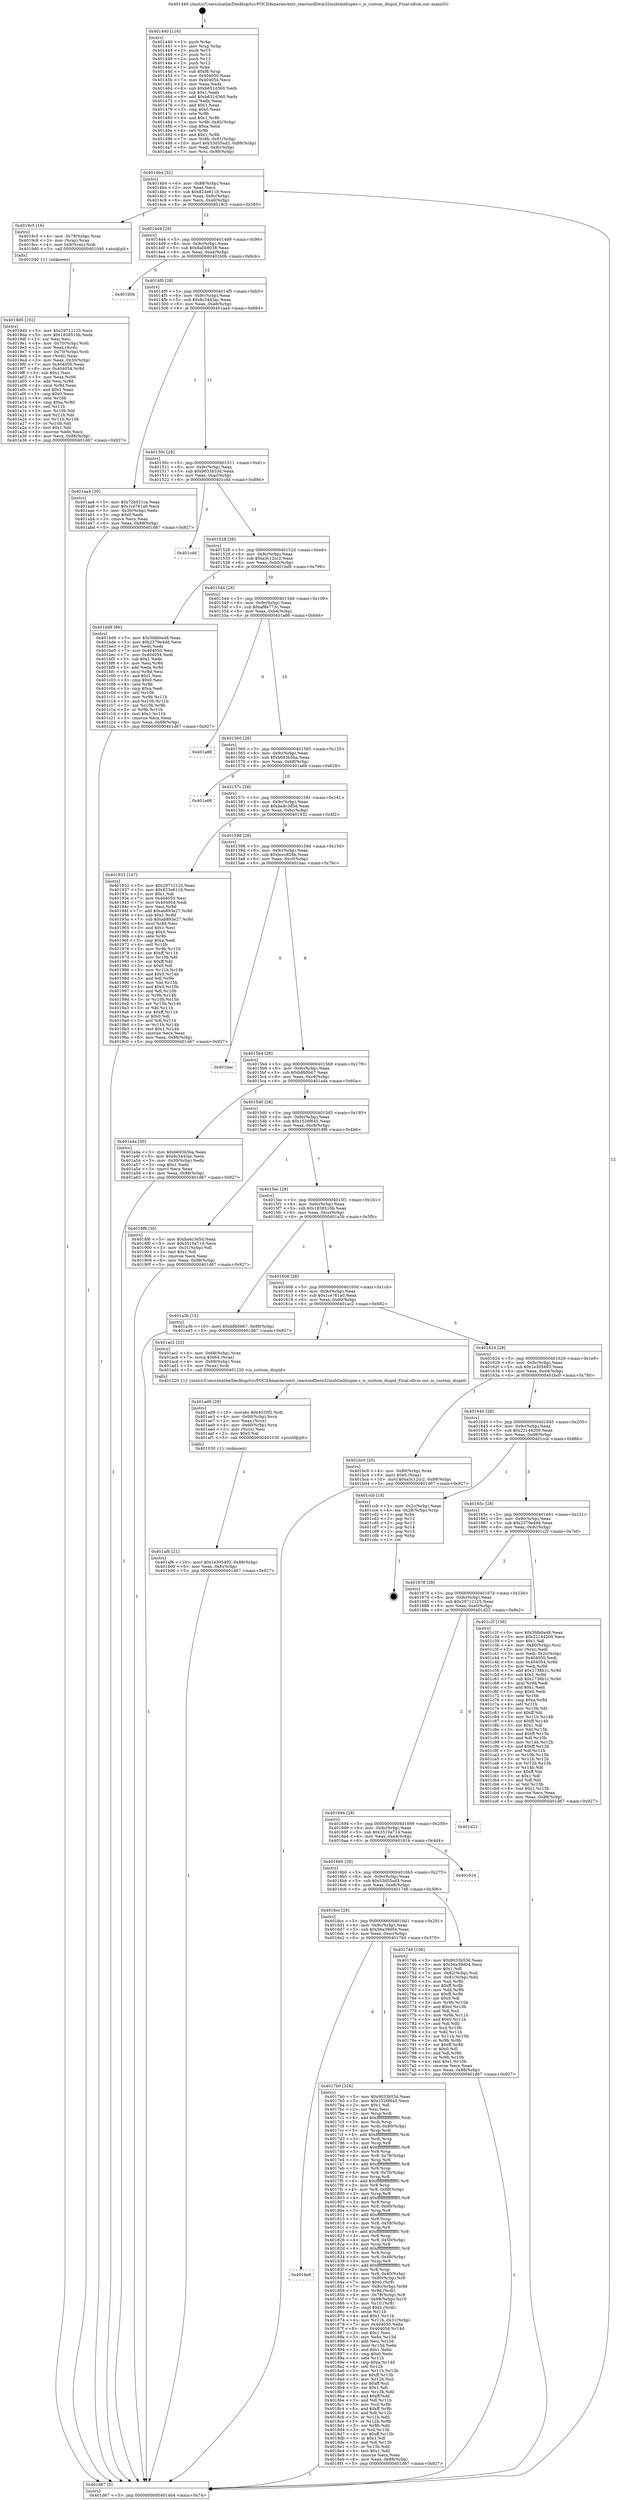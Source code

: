 digraph "0x401440" {
  label = "0x401440 (/mnt/c/Users/mathe/Desktop/tcc/POCII/binaries/extr_reactosdllwin32mshtmldispex.c_is_custom_dispid_Final-ollvm.out::main(0))"
  labelloc = "t"
  node[shape=record]

  Entry [label="",width=0.3,height=0.3,shape=circle,fillcolor=black,style=filled]
  "0x4014b4" [label="{
     0x4014b4 [32]\l
     | [instrs]\l
     &nbsp;&nbsp;0x4014b4 \<+6\>: mov -0x88(%rbp),%eax\l
     &nbsp;&nbsp;0x4014ba \<+2\>: mov %eax,%ecx\l
     &nbsp;&nbsp;0x4014bc \<+6\>: sub $0x823e6118,%ecx\l
     &nbsp;&nbsp;0x4014c2 \<+6\>: mov %eax,-0x9c(%rbp)\l
     &nbsp;&nbsp;0x4014c8 \<+6\>: mov %ecx,-0xa0(%rbp)\l
     &nbsp;&nbsp;0x4014ce \<+6\>: je 00000000004019c5 \<main+0x585\>\l
  }"]
  "0x4019c5" [label="{
     0x4019c5 [16]\l
     | [instrs]\l
     &nbsp;&nbsp;0x4019c5 \<+4\>: mov -0x78(%rbp),%rax\l
     &nbsp;&nbsp;0x4019c9 \<+3\>: mov (%rax),%rax\l
     &nbsp;&nbsp;0x4019cc \<+4\>: mov 0x8(%rax),%rdi\l
     &nbsp;&nbsp;0x4019d0 \<+5\>: call 0000000000401040 \<atoi@plt\>\l
     | [calls]\l
     &nbsp;&nbsp;0x401040 \{1\} (unknown)\l
  }"]
  "0x4014d4" [label="{
     0x4014d4 [28]\l
     | [instrs]\l
     &nbsp;&nbsp;0x4014d4 \<+5\>: jmp 00000000004014d9 \<main+0x99\>\l
     &nbsp;&nbsp;0x4014d9 \<+6\>: mov -0x9c(%rbp),%eax\l
     &nbsp;&nbsp;0x4014df \<+5\>: sub $0x8a508038,%eax\l
     &nbsp;&nbsp;0x4014e4 \<+6\>: mov %eax,-0xa4(%rbp)\l
     &nbsp;&nbsp;0x4014ea \<+6\>: je 0000000000401b0b \<main+0x6cb\>\l
  }"]
  Exit [label="",width=0.3,height=0.3,shape=circle,fillcolor=black,style=filled,peripheries=2]
  "0x401b0b" [label="{
     0x401b0b\l
  }", style=dashed]
  "0x4014f0" [label="{
     0x4014f0 [28]\l
     | [instrs]\l
     &nbsp;&nbsp;0x4014f0 \<+5\>: jmp 00000000004014f5 \<main+0xb5\>\l
     &nbsp;&nbsp;0x4014f5 \<+6\>: mov -0x9c(%rbp),%eax\l
     &nbsp;&nbsp;0x4014fb \<+5\>: sub $0x8c3443ac,%eax\l
     &nbsp;&nbsp;0x401500 \<+6\>: mov %eax,-0xa8(%rbp)\l
     &nbsp;&nbsp;0x401506 \<+6\>: je 0000000000401aa4 \<main+0x664\>\l
  }"]
  "0x401af6" [label="{
     0x401af6 [21]\l
     | [instrs]\l
     &nbsp;&nbsp;0x401af6 \<+10\>: movl $0x1e305493,-0x88(%rbp)\l
     &nbsp;&nbsp;0x401b00 \<+6\>: mov %eax,-0xfc(%rbp)\l
     &nbsp;&nbsp;0x401b06 \<+5\>: jmp 0000000000401d67 \<main+0x927\>\l
  }"]
  "0x401aa4" [label="{
     0x401aa4 [30]\l
     | [instrs]\l
     &nbsp;&nbsp;0x401aa4 \<+5\>: mov $0x72b021ca,%eax\l
     &nbsp;&nbsp;0x401aa9 \<+5\>: mov $0x1ce761a0,%ecx\l
     &nbsp;&nbsp;0x401aae \<+3\>: mov -0x30(%rbp),%edx\l
     &nbsp;&nbsp;0x401ab1 \<+3\>: cmp $0x0,%edx\l
     &nbsp;&nbsp;0x401ab4 \<+3\>: cmove %ecx,%eax\l
     &nbsp;&nbsp;0x401ab7 \<+6\>: mov %eax,-0x88(%rbp)\l
     &nbsp;&nbsp;0x401abd \<+5\>: jmp 0000000000401d67 \<main+0x927\>\l
  }"]
  "0x40150c" [label="{
     0x40150c [28]\l
     | [instrs]\l
     &nbsp;&nbsp;0x40150c \<+5\>: jmp 0000000000401511 \<main+0xd1\>\l
     &nbsp;&nbsp;0x401511 \<+6\>: mov -0x9c(%rbp),%eax\l
     &nbsp;&nbsp;0x401517 \<+5\>: sub $0x9033b53d,%eax\l
     &nbsp;&nbsp;0x40151c \<+6\>: mov %eax,-0xac(%rbp)\l
     &nbsp;&nbsp;0x401522 \<+6\>: je 0000000000401cdd \<main+0x89d\>\l
  }"]
  "0x401ad9" [label="{
     0x401ad9 [29]\l
     | [instrs]\l
     &nbsp;&nbsp;0x401ad9 \<+10\>: movabs $0x4020f2,%rdi\l
     &nbsp;&nbsp;0x401ae3 \<+4\>: mov -0x60(%rbp),%rcx\l
     &nbsp;&nbsp;0x401ae7 \<+2\>: mov %eax,(%rcx)\l
     &nbsp;&nbsp;0x401ae9 \<+4\>: mov -0x60(%rbp),%rcx\l
     &nbsp;&nbsp;0x401aed \<+2\>: mov (%rcx),%esi\l
     &nbsp;&nbsp;0x401aef \<+2\>: mov $0x0,%al\l
     &nbsp;&nbsp;0x401af1 \<+5\>: call 0000000000401030 \<printf@plt\>\l
     | [calls]\l
     &nbsp;&nbsp;0x401030 \{1\} (unknown)\l
  }"]
  "0x401cdd" [label="{
     0x401cdd\l
  }", style=dashed]
  "0x401528" [label="{
     0x401528 [28]\l
     | [instrs]\l
     &nbsp;&nbsp;0x401528 \<+5\>: jmp 000000000040152d \<main+0xed\>\l
     &nbsp;&nbsp;0x40152d \<+6\>: mov -0x9c(%rbp),%eax\l
     &nbsp;&nbsp;0x401533 \<+5\>: sub $0xa3c12cc2,%eax\l
     &nbsp;&nbsp;0x401538 \<+6\>: mov %eax,-0xb0(%rbp)\l
     &nbsp;&nbsp;0x40153e \<+6\>: je 0000000000401bd9 \<main+0x799\>\l
  }"]
  "0x4019d5" [label="{
     0x4019d5 [102]\l
     | [instrs]\l
     &nbsp;&nbsp;0x4019d5 \<+5\>: mov $0x29712125,%ecx\l
     &nbsp;&nbsp;0x4019da \<+5\>: mov $0x1838510b,%edx\l
     &nbsp;&nbsp;0x4019df \<+2\>: xor %esi,%esi\l
     &nbsp;&nbsp;0x4019e1 \<+4\>: mov -0x70(%rbp),%rdi\l
     &nbsp;&nbsp;0x4019e5 \<+2\>: mov %eax,(%rdi)\l
     &nbsp;&nbsp;0x4019e7 \<+4\>: mov -0x70(%rbp),%rdi\l
     &nbsp;&nbsp;0x4019eb \<+2\>: mov (%rdi),%eax\l
     &nbsp;&nbsp;0x4019ed \<+3\>: mov %eax,-0x30(%rbp)\l
     &nbsp;&nbsp;0x4019f0 \<+7\>: mov 0x404050,%eax\l
     &nbsp;&nbsp;0x4019f7 \<+8\>: mov 0x404054,%r8d\l
     &nbsp;&nbsp;0x4019ff \<+3\>: sub $0x1,%esi\l
     &nbsp;&nbsp;0x401a02 \<+3\>: mov %eax,%r9d\l
     &nbsp;&nbsp;0x401a05 \<+3\>: add %esi,%r9d\l
     &nbsp;&nbsp;0x401a08 \<+4\>: imul %r9d,%eax\l
     &nbsp;&nbsp;0x401a0c \<+3\>: and $0x1,%eax\l
     &nbsp;&nbsp;0x401a0f \<+3\>: cmp $0x0,%eax\l
     &nbsp;&nbsp;0x401a12 \<+4\>: sete %r10b\l
     &nbsp;&nbsp;0x401a16 \<+4\>: cmp $0xa,%r8d\l
     &nbsp;&nbsp;0x401a1a \<+4\>: setl %r11b\l
     &nbsp;&nbsp;0x401a1e \<+3\>: mov %r10b,%bl\l
     &nbsp;&nbsp;0x401a21 \<+3\>: and %r11b,%bl\l
     &nbsp;&nbsp;0x401a24 \<+3\>: xor %r11b,%r10b\l
     &nbsp;&nbsp;0x401a27 \<+3\>: or %r10b,%bl\l
     &nbsp;&nbsp;0x401a2a \<+3\>: test $0x1,%bl\l
     &nbsp;&nbsp;0x401a2d \<+3\>: cmovne %edx,%ecx\l
     &nbsp;&nbsp;0x401a30 \<+6\>: mov %ecx,-0x88(%rbp)\l
     &nbsp;&nbsp;0x401a36 \<+5\>: jmp 0000000000401d67 \<main+0x927\>\l
  }"]
  "0x401bd9" [label="{
     0x401bd9 [86]\l
     | [instrs]\l
     &nbsp;&nbsp;0x401bd9 \<+5\>: mov $0x5fdb0a48,%eax\l
     &nbsp;&nbsp;0x401bde \<+5\>: mov $0x2379e4dd,%ecx\l
     &nbsp;&nbsp;0x401be3 \<+2\>: xor %edx,%edx\l
     &nbsp;&nbsp;0x401be5 \<+7\>: mov 0x404050,%esi\l
     &nbsp;&nbsp;0x401bec \<+7\>: mov 0x404054,%edi\l
     &nbsp;&nbsp;0x401bf3 \<+3\>: sub $0x1,%edx\l
     &nbsp;&nbsp;0x401bf6 \<+3\>: mov %esi,%r8d\l
     &nbsp;&nbsp;0x401bf9 \<+3\>: add %edx,%r8d\l
     &nbsp;&nbsp;0x401bfc \<+4\>: imul %r8d,%esi\l
     &nbsp;&nbsp;0x401c00 \<+3\>: and $0x1,%esi\l
     &nbsp;&nbsp;0x401c03 \<+3\>: cmp $0x0,%esi\l
     &nbsp;&nbsp;0x401c06 \<+4\>: sete %r9b\l
     &nbsp;&nbsp;0x401c0a \<+3\>: cmp $0xa,%edi\l
     &nbsp;&nbsp;0x401c0d \<+4\>: setl %r10b\l
     &nbsp;&nbsp;0x401c11 \<+3\>: mov %r9b,%r11b\l
     &nbsp;&nbsp;0x401c14 \<+3\>: and %r10b,%r11b\l
     &nbsp;&nbsp;0x401c17 \<+3\>: xor %r10b,%r9b\l
     &nbsp;&nbsp;0x401c1a \<+3\>: or %r9b,%r11b\l
     &nbsp;&nbsp;0x401c1d \<+4\>: test $0x1,%r11b\l
     &nbsp;&nbsp;0x401c21 \<+3\>: cmovne %ecx,%eax\l
     &nbsp;&nbsp;0x401c24 \<+6\>: mov %eax,-0x88(%rbp)\l
     &nbsp;&nbsp;0x401c2a \<+5\>: jmp 0000000000401d67 \<main+0x927\>\l
  }"]
  "0x401544" [label="{
     0x401544 [28]\l
     | [instrs]\l
     &nbsp;&nbsp;0x401544 \<+5\>: jmp 0000000000401549 \<main+0x109\>\l
     &nbsp;&nbsp;0x401549 \<+6\>: mov -0x9c(%rbp),%eax\l
     &nbsp;&nbsp;0x40154f \<+5\>: sub $0xaf8e773c,%eax\l
     &nbsp;&nbsp;0x401554 \<+6\>: mov %eax,-0xb4(%rbp)\l
     &nbsp;&nbsp;0x40155a \<+6\>: je 0000000000401a86 \<main+0x646\>\l
  }"]
  "0x4016e8" [label="{
     0x4016e8\l
  }", style=dashed]
  "0x401a86" [label="{
     0x401a86\l
  }", style=dashed]
  "0x401560" [label="{
     0x401560 [28]\l
     | [instrs]\l
     &nbsp;&nbsp;0x401560 \<+5\>: jmp 0000000000401565 \<main+0x125\>\l
     &nbsp;&nbsp;0x401565 \<+6\>: mov -0x9c(%rbp),%eax\l
     &nbsp;&nbsp;0x40156b \<+5\>: sub $0xb693b5ba,%eax\l
     &nbsp;&nbsp;0x401570 \<+6\>: mov %eax,-0xb8(%rbp)\l
     &nbsp;&nbsp;0x401576 \<+6\>: je 0000000000401a68 \<main+0x628\>\l
  }"]
  "0x4017b0" [label="{
     0x4017b0 [326]\l
     | [instrs]\l
     &nbsp;&nbsp;0x4017b0 \<+5\>: mov $0x9033b53d,%eax\l
     &nbsp;&nbsp;0x4017b5 \<+5\>: mov $0x1526f645,%ecx\l
     &nbsp;&nbsp;0x4017ba \<+2\>: mov $0x1,%dl\l
     &nbsp;&nbsp;0x4017bc \<+2\>: xor %esi,%esi\l
     &nbsp;&nbsp;0x4017be \<+3\>: mov %rsp,%rdi\l
     &nbsp;&nbsp;0x4017c1 \<+4\>: add $0xfffffffffffffff0,%rdi\l
     &nbsp;&nbsp;0x4017c5 \<+3\>: mov %rdi,%rsp\l
     &nbsp;&nbsp;0x4017c8 \<+4\>: mov %rdi,-0x80(%rbp)\l
     &nbsp;&nbsp;0x4017cc \<+3\>: mov %rsp,%rdi\l
     &nbsp;&nbsp;0x4017cf \<+4\>: add $0xfffffffffffffff0,%rdi\l
     &nbsp;&nbsp;0x4017d3 \<+3\>: mov %rdi,%rsp\l
     &nbsp;&nbsp;0x4017d6 \<+3\>: mov %rsp,%r8\l
     &nbsp;&nbsp;0x4017d9 \<+4\>: add $0xfffffffffffffff0,%r8\l
     &nbsp;&nbsp;0x4017dd \<+3\>: mov %r8,%rsp\l
     &nbsp;&nbsp;0x4017e0 \<+4\>: mov %r8,-0x78(%rbp)\l
     &nbsp;&nbsp;0x4017e4 \<+3\>: mov %rsp,%r8\l
     &nbsp;&nbsp;0x4017e7 \<+4\>: add $0xfffffffffffffff0,%r8\l
     &nbsp;&nbsp;0x4017eb \<+3\>: mov %r8,%rsp\l
     &nbsp;&nbsp;0x4017ee \<+4\>: mov %r8,-0x70(%rbp)\l
     &nbsp;&nbsp;0x4017f2 \<+3\>: mov %rsp,%r8\l
     &nbsp;&nbsp;0x4017f5 \<+4\>: add $0xfffffffffffffff0,%r8\l
     &nbsp;&nbsp;0x4017f9 \<+3\>: mov %r8,%rsp\l
     &nbsp;&nbsp;0x4017fc \<+4\>: mov %r8,-0x68(%rbp)\l
     &nbsp;&nbsp;0x401800 \<+3\>: mov %rsp,%r8\l
     &nbsp;&nbsp;0x401803 \<+4\>: add $0xfffffffffffffff0,%r8\l
     &nbsp;&nbsp;0x401807 \<+3\>: mov %r8,%rsp\l
     &nbsp;&nbsp;0x40180a \<+4\>: mov %r8,-0x60(%rbp)\l
     &nbsp;&nbsp;0x40180e \<+3\>: mov %rsp,%r8\l
     &nbsp;&nbsp;0x401811 \<+4\>: add $0xfffffffffffffff0,%r8\l
     &nbsp;&nbsp;0x401815 \<+3\>: mov %r8,%rsp\l
     &nbsp;&nbsp;0x401818 \<+4\>: mov %r8,-0x58(%rbp)\l
     &nbsp;&nbsp;0x40181c \<+3\>: mov %rsp,%r8\l
     &nbsp;&nbsp;0x40181f \<+4\>: add $0xfffffffffffffff0,%r8\l
     &nbsp;&nbsp;0x401823 \<+3\>: mov %r8,%rsp\l
     &nbsp;&nbsp;0x401826 \<+4\>: mov %r8,-0x50(%rbp)\l
     &nbsp;&nbsp;0x40182a \<+3\>: mov %rsp,%r8\l
     &nbsp;&nbsp;0x40182d \<+4\>: add $0xfffffffffffffff0,%r8\l
     &nbsp;&nbsp;0x401831 \<+3\>: mov %r8,%rsp\l
     &nbsp;&nbsp;0x401834 \<+4\>: mov %r8,-0x48(%rbp)\l
     &nbsp;&nbsp;0x401838 \<+3\>: mov %rsp,%r8\l
     &nbsp;&nbsp;0x40183b \<+4\>: add $0xfffffffffffffff0,%r8\l
     &nbsp;&nbsp;0x40183f \<+3\>: mov %r8,%rsp\l
     &nbsp;&nbsp;0x401842 \<+4\>: mov %r8,-0x40(%rbp)\l
     &nbsp;&nbsp;0x401846 \<+4\>: mov -0x80(%rbp),%r8\l
     &nbsp;&nbsp;0x40184a \<+7\>: movl $0x0,(%r8)\l
     &nbsp;&nbsp;0x401851 \<+7\>: mov -0x8c(%rbp),%r9d\l
     &nbsp;&nbsp;0x401858 \<+3\>: mov %r9d,(%rdi)\l
     &nbsp;&nbsp;0x40185b \<+4\>: mov -0x78(%rbp),%r8\l
     &nbsp;&nbsp;0x40185f \<+7\>: mov -0x98(%rbp),%r10\l
     &nbsp;&nbsp;0x401866 \<+3\>: mov %r10,(%r8)\l
     &nbsp;&nbsp;0x401869 \<+3\>: cmpl $0x2,(%rdi)\l
     &nbsp;&nbsp;0x40186c \<+4\>: setne %r11b\l
     &nbsp;&nbsp;0x401870 \<+4\>: and $0x1,%r11b\l
     &nbsp;&nbsp;0x401874 \<+4\>: mov %r11b,-0x31(%rbp)\l
     &nbsp;&nbsp;0x401878 \<+7\>: mov 0x404050,%ebx\l
     &nbsp;&nbsp;0x40187f \<+8\>: mov 0x404054,%r14d\l
     &nbsp;&nbsp;0x401887 \<+3\>: sub $0x1,%esi\l
     &nbsp;&nbsp;0x40188a \<+3\>: mov %ebx,%r15d\l
     &nbsp;&nbsp;0x40188d \<+3\>: add %esi,%r15d\l
     &nbsp;&nbsp;0x401890 \<+4\>: imul %r15d,%ebx\l
     &nbsp;&nbsp;0x401894 \<+3\>: and $0x1,%ebx\l
     &nbsp;&nbsp;0x401897 \<+3\>: cmp $0x0,%ebx\l
     &nbsp;&nbsp;0x40189a \<+4\>: sete %r11b\l
     &nbsp;&nbsp;0x40189e \<+4\>: cmp $0xa,%r14d\l
     &nbsp;&nbsp;0x4018a2 \<+4\>: setl %r12b\l
     &nbsp;&nbsp;0x4018a6 \<+3\>: mov %r11b,%r13b\l
     &nbsp;&nbsp;0x4018a9 \<+4\>: xor $0xff,%r13b\l
     &nbsp;&nbsp;0x4018ad \<+3\>: mov %r12b,%sil\l
     &nbsp;&nbsp;0x4018b0 \<+4\>: xor $0xff,%sil\l
     &nbsp;&nbsp;0x4018b4 \<+3\>: xor $0x1,%dl\l
     &nbsp;&nbsp;0x4018b7 \<+3\>: mov %r13b,%dil\l
     &nbsp;&nbsp;0x4018ba \<+4\>: and $0xff,%dil\l
     &nbsp;&nbsp;0x4018be \<+3\>: and %dl,%r11b\l
     &nbsp;&nbsp;0x4018c1 \<+3\>: mov %sil,%r8b\l
     &nbsp;&nbsp;0x4018c4 \<+4\>: and $0xff,%r8b\l
     &nbsp;&nbsp;0x4018c8 \<+3\>: and %dl,%r12b\l
     &nbsp;&nbsp;0x4018cb \<+3\>: or %r11b,%dil\l
     &nbsp;&nbsp;0x4018ce \<+3\>: or %r12b,%r8b\l
     &nbsp;&nbsp;0x4018d1 \<+3\>: xor %r8b,%dil\l
     &nbsp;&nbsp;0x4018d4 \<+3\>: or %sil,%r13b\l
     &nbsp;&nbsp;0x4018d7 \<+4\>: xor $0xff,%r13b\l
     &nbsp;&nbsp;0x4018db \<+3\>: or $0x1,%dl\l
     &nbsp;&nbsp;0x4018de \<+3\>: and %dl,%r13b\l
     &nbsp;&nbsp;0x4018e1 \<+3\>: or %r13b,%dil\l
     &nbsp;&nbsp;0x4018e4 \<+4\>: test $0x1,%dil\l
     &nbsp;&nbsp;0x4018e8 \<+3\>: cmovne %ecx,%eax\l
     &nbsp;&nbsp;0x4018eb \<+6\>: mov %eax,-0x88(%rbp)\l
     &nbsp;&nbsp;0x4018f1 \<+5\>: jmp 0000000000401d67 \<main+0x927\>\l
  }"]
  "0x401a68" [label="{
     0x401a68\l
  }", style=dashed]
  "0x40157c" [label="{
     0x40157c [28]\l
     | [instrs]\l
     &nbsp;&nbsp;0x40157c \<+5\>: jmp 0000000000401581 \<main+0x141\>\l
     &nbsp;&nbsp;0x401581 \<+6\>: mov -0x9c(%rbp),%eax\l
     &nbsp;&nbsp;0x401587 \<+5\>: sub $0xba4c3d5d,%eax\l
     &nbsp;&nbsp;0x40158c \<+6\>: mov %eax,-0xbc(%rbp)\l
     &nbsp;&nbsp;0x401592 \<+6\>: je 0000000000401932 \<main+0x4f2\>\l
  }"]
  "0x401440" [label="{
     0x401440 [116]\l
     | [instrs]\l
     &nbsp;&nbsp;0x401440 \<+1\>: push %rbp\l
     &nbsp;&nbsp;0x401441 \<+3\>: mov %rsp,%rbp\l
     &nbsp;&nbsp;0x401444 \<+2\>: push %r15\l
     &nbsp;&nbsp;0x401446 \<+2\>: push %r14\l
     &nbsp;&nbsp;0x401448 \<+2\>: push %r13\l
     &nbsp;&nbsp;0x40144a \<+2\>: push %r12\l
     &nbsp;&nbsp;0x40144c \<+1\>: push %rbx\l
     &nbsp;&nbsp;0x40144d \<+7\>: sub $0xf8,%rsp\l
     &nbsp;&nbsp;0x401454 \<+7\>: mov 0x404050,%eax\l
     &nbsp;&nbsp;0x40145b \<+7\>: mov 0x404054,%ecx\l
     &nbsp;&nbsp;0x401462 \<+2\>: mov %eax,%edx\l
     &nbsp;&nbsp;0x401464 \<+6\>: sub $0xb651d360,%edx\l
     &nbsp;&nbsp;0x40146a \<+3\>: sub $0x1,%edx\l
     &nbsp;&nbsp;0x40146d \<+6\>: add $0xb651d360,%edx\l
     &nbsp;&nbsp;0x401473 \<+3\>: imul %edx,%eax\l
     &nbsp;&nbsp;0x401476 \<+3\>: and $0x1,%eax\l
     &nbsp;&nbsp;0x401479 \<+3\>: cmp $0x0,%eax\l
     &nbsp;&nbsp;0x40147c \<+4\>: sete %r8b\l
     &nbsp;&nbsp;0x401480 \<+4\>: and $0x1,%r8b\l
     &nbsp;&nbsp;0x401484 \<+7\>: mov %r8b,-0x82(%rbp)\l
     &nbsp;&nbsp;0x40148b \<+3\>: cmp $0xa,%ecx\l
     &nbsp;&nbsp;0x40148e \<+4\>: setl %r8b\l
     &nbsp;&nbsp;0x401492 \<+4\>: and $0x1,%r8b\l
     &nbsp;&nbsp;0x401496 \<+7\>: mov %r8b,-0x81(%rbp)\l
     &nbsp;&nbsp;0x40149d \<+10\>: movl $0x53d55ad3,-0x88(%rbp)\l
     &nbsp;&nbsp;0x4014a7 \<+6\>: mov %edi,-0x8c(%rbp)\l
     &nbsp;&nbsp;0x4014ad \<+7\>: mov %rsi,-0x98(%rbp)\l
  }"]
  "0x401932" [label="{
     0x401932 [147]\l
     | [instrs]\l
     &nbsp;&nbsp;0x401932 \<+5\>: mov $0x29712125,%eax\l
     &nbsp;&nbsp;0x401937 \<+5\>: mov $0x823e6118,%ecx\l
     &nbsp;&nbsp;0x40193c \<+2\>: mov $0x1,%dl\l
     &nbsp;&nbsp;0x40193e \<+7\>: mov 0x404050,%esi\l
     &nbsp;&nbsp;0x401945 \<+7\>: mov 0x404054,%edi\l
     &nbsp;&nbsp;0x40194c \<+3\>: mov %esi,%r8d\l
     &nbsp;&nbsp;0x40194f \<+7\>: add $0xab893e27,%r8d\l
     &nbsp;&nbsp;0x401956 \<+4\>: sub $0x1,%r8d\l
     &nbsp;&nbsp;0x40195a \<+7\>: sub $0xab893e27,%r8d\l
     &nbsp;&nbsp;0x401961 \<+4\>: imul %r8d,%esi\l
     &nbsp;&nbsp;0x401965 \<+3\>: and $0x1,%esi\l
     &nbsp;&nbsp;0x401968 \<+3\>: cmp $0x0,%esi\l
     &nbsp;&nbsp;0x40196b \<+4\>: sete %r9b\l
     &nbsp;&nbsp;0x40196f \<+3\>: cmp $0xa,%edi\l
     &nbsp;&nbsp;0x401972 \<+4\>: setl %r10b\l
     &nbsp;&nbsp;0x401976 \<+3\>: mov %r9b,%r11b\l
     &nbsp;&nbsp;0x401979 \<+4\>: xor $0xff,%r11b\l
     &nbsp;&nbsp;0x40197d \<+3\>: mov %r10b,%bl\l
     &nbsp;&nbsp;0x401980 \<+3\>: xor $0xff,%bl\l
     &nbsp;&nbsp;0x401983 \<+3\>: xor $0x0,%dl\l
     &nbsp;&nbsp;0x401986 \<+3\>: mov %r11b,%r14b\l
     &nbsp;&nbsp;0x401989 \<+4\>: and $0x0,%r14b\l
     &nbsp;&nbsp;0x40198d \<+3\>: and %dl,%r9b\l
     &nbsp;&nbsp;0x401990 \<+3\>: mov %bl,%r15b\l
     &nbsp;&nbsp;0x401993 \<+4\>: and $0x0,%r15b\l
     &nbsp;&nbsp;0x401997 \<+3\>: and %dl,%r10b\l
     &nbsp;&nbsp;0x40199a \<+3\>: or %r9b,%r14b\l
     &nbsp;&nbsp;0x40199d \<+3\>: or %r10b,%r15b\l
     &nbsp;&nbsp;0x4019a0 \<+3\>: xor %r15b,%r14b\l
     &nbsp;&nbsp;0x4019a3 \<+3\>: or %bl,%r11b\l
     &nbsp;&nbsp;0x4019a6 \<+4\>: xor $0xff,%r11b\l
     &nbsp;&nbsp;0x4019aa \<+3\>: or $0x0,%dl\l
     &nbsp;&nbsp;0x4019ad \<+3\>: and %dl,%r11b\l
     &nbsp;&nbsp;0x4019b0 \<+3\>: or %r11b,%r14b\l
     &nbsp;&nbsp;0x4019b3 \<+4\>: test $0x1,%r14b\l
     &nbsp;&nbsp;0x4019b7 \<+3\>: cmovne %ecx,%eax\l
     &nbsp;&nbsp;0x4019ba \<+6\>: mov %eax,-0x88(%rbp)\l
     &nbsp;&nbsp;0x4019c0 \<+5\>: jmp 0000000000401d67 \<main+0x927\>\l
  }"]
  "0x401598" [label="{
     0x401598 [28]\l
     | [instrs]\l
     &nbsp;&nbsp;0x401598 \<+5\>: jmp 000000000040159d \<main+0x15d\>\l
     &nbsp;&nbsp;0x40159d \<+6\>: mov -0x9c(%rbp),%eax\l
     &nbsp;&nbsp;0x4015a3 \<+5\>: sub $0xbccc828b,%eax\l
     &nbsp;&nbsp;0x4015a8 \<+6\>: mov %eax,-0xc0(%rbp)\l
     &nbsp;&nbsp;0x4015ae \<+6\>: je 0000000000401bac \<main+0x76c\>\l
  }"]
  "0x401d67" [label="{
     0x401d67 [5]\l
     | [instrs]\l
     &nbsp;&nbsp;0x401d67 \<+5\>: jmp 00000000004014b4 \<main+0x74\>\l
  }"]
  "0x401bac" [label="{
     0x401bac\l
  }", style=dashed]
  "0x4015b4" [label="{
     0x4015b4 [28]\l
     | [instrs]\l
     &nbsp;&nbsp;0x4015b4 \<+5\>: jmp 00000000004015b9 \<main+0x179\>\l
     &nbsp;&nbsp;0x4015b9 \<+6\>: mov -0x9c(%rbp),%eax\l
     &nbsp;&nbsp;0x4015bf \<+5\>: sub $0xb8b5b67,%eax\l
     &nbsp;&nbsp;0x4015c4 \<+6\>: mov %eax,-0xc4(%rbp)\l
     &nbsp;&nbsp;0x4015ca \<+6\>: je 0000000000401a4a \<main+0x60a\>\l
  }"]
  "0x4016cc" [label="{
     0x4016cc [28]\l
     | [instrs]\l
     &nbsp;&nbsp;0x4016cc \<+5\>: jmp 00000000004016d1 \<main+0x291\>\l
     &nbsp;&nbsp;0x4016d1 \<+6\>: mov -0x9c(%rbp),%eax\l
     &nbsp;&nbsp;0x4016d7 \<+5\>: sub $0x56a39d04,%eax\l
     &nbsp;&nbsp;0x4016dc \<+6\>: mov %eax,-0xec(%rbp)\l
     &nbsp;&nbsp;0x4016e2 \<+6\>: je 00000000004017b0 \<main+0x370\>\l
  }"]
  "0x401a4a" [label="{
     0x401a4a [30]\l
     | [instrs]\l
     &nbsp;&nbsp;0x401a4a \<+5\>: mov $0xb693b5ba,%eax\l
     &nbsp;&nbsp;0x401a4f \<+5\>: mov $0x8c3443ac,%ecx\l
     &nbsp;&nbsp;0x401a54 \<+3\>: mov -0x30(%rbp),%edx\l
     &nbsp;&nbsp;0x401a57 \<+3\>: cmp $0x1,%edx\l
     &nbsp;&nbsp;0x401a5a \<+3\>: cmovl %ecx,%eax\l
     &nbsp;&nbsp;0x401a5d \<+6\>: mov %eax,-0x88(%rbp)\l
     &nbsp;&nbsp;0x401a63 \<+5\>: jmp 0000000000401d67 \<main+0x927\>\l
  }"]
  "0x4015d0" [label="{
     0x4015d0 [28]\l
     | [instrs]\l
     &nbsp;&nbsp;0x4015d0 \<+5\>: jmp 00000000004015d5 \<main+0x195\>\l
     &nbsp;&nbsp;0x4015d5 \<+6\>: mov -0x9c(%rbp),%eax\l
     &nbsp;&nbsp;0x4015db \<+5\>: sub $0x1526f645,%eax\l
     &nbsp;&nbsp;0x4015e0 \<+6\>: mov %eax,-0xc8(%rbp)\l
     &nbsp;&nbsp;0x4015e6 \<+6\>: je 00000000004018f6 \<main+0x4b6\>\l
  }"]
  "0x401746" [label="{
     0x401746 [106]\l
     | [instrs]\l
     &nbsp;&nbsp;0x401746 \<+5\>: mov $0x9033b53d,%eax\l
     &nbsp;&nbsp;0x40174b \<+5\>: mov $0x56a39d04,%ecx\l
     &nbsp;&nbsp;0x401750 \<+2\>: mov $0x1,%dl\l
     &nbsp;&nbsp;0x401752 \<+7\>: mov -0x82(%rbp),%sil\l
     &nbsp;&nbsp;0x401759 \<+7\>: mov -0x81(%rbp),%dil\l
     &nbsp;&nbsp;0x401760 \<+3\>: mov %sil,%r8b\l
     &nbsp;&nbsp;0x401763 \<+4\>: xor $0xff,%r8b\l
     &nbsp;&nbsp;0x401767 \<+3\>: mov %dil,%r9b\l
     &nbsp;&nbsp;0x40176a \<+4\>: xor $0xff,%r9b\l
     &nbsp;&nbsp;0x40176e \<+3\>: xor $0x0,%dl\l
     &nbsp;&nbsp;0x401771 \<+3\>: mov %r8b,%r10b\l
     &nbsp;&nbsp;0x401774 \<+4\>: and $0x0,%r10b\l
     &nbsp;&nbsp;0x401778 \<+3\>: and %dl,%sil\l
     &nbsp;&nbsp;0x40177b \<+3\>: mov %r9b,%r11b\l
     &nbsp;&nbsp;0x40177e \<+4\>: and $0x0,%r11b\l
     &nbsp;&nbsp;0x401782 \<+3\>: and %dl,%dil\l
     &nbsp;&nbsp;0x401785 \<+3\>: or %sil,%r10b\l
     &nbsp;&nbsp;0x401788 \<+3\>: or %dil,%r11b\l
     &nbsp;&nbsp;0x40178b \<+3\>: xor %r11b,%r10b\l
     &nbsp;&nbsp;0x40178e \<+3\>: or %r9b,%r8b\l
     &nbsp;&nbsp;0x401791 \<+4\>: xor $0xff,%r8b\l
     &nbsp;&nbsp;0x401795 \<+3\>: or $0x0,%dl\l
     &nbsp;&nbsp;0x401798 \<+3\>: and %dl,%r8b\l
     &nbsp;&nbsp;0x40179b \<+3\>: or %r8b,%r10b\l
     &nbsp;&nbsp;0x40179e \<+4\>: test $0x1,%r10b\l
     &nbsp;&nbsp;0x4017a2 \<+3\>: cmovne %ecx,%eax\l
     &nbsp;&nbsp;0x4017a5 \<+6\>: mov %eax,-0x88(%rbp)\l
     &nbsp;&nbsp;0x4017ab \<+5\>: jmp 0000000000401d67 \<main+0x927\>\l
  }"]
  "0x4018f6" [label="{
     0x4018f6 [30]\l
     | [instrs]\l
     &nbsp;&nbsp;0x4018f6 \<+5\>: mov $0xba4c3d5d,%eax\l
     &nbsp;&nbsp;0x4018fb \<+5\>: mov $0x3510a714,%ecx\l
     &nbsp;&nbsp;0x401900 \<+3\>: mov -0x31(%rbp),%dl\l
     &nbsp;&nbsp;0x401903 \<+3\>: test $0x1,%dl\l
     &nbsp;&nbsp;0x401906 \<+3\>: cmovne %ecx,%eax\l
     &nbsp;&nbsp;0x401909 \<+6\>: mov %eax,-0x88(%rbp)\l
     &nbsp;&nbsp;0x40190f \<+5\>: jmp 0000000000401d67 \<main+0x927\>\l
  }"]
  "0x4015ec" [label="{
     0x4015ec [28]\l
     | [instrs]\l
     &nbsp;&nbsp;0x4015ec \<+5\>: jmp 00000000004015f1 \<main+0x1b1\>\l
     &nbsp;&nbsp;0x4015f1 \<+6\>: mov -0x9c(%rbp),%eax\l
     &nbsp;&nbsp;0x4015f7 \<+5\>: sub $0x1838510b,%eax\l
     &nbsp;&nbsp;0x4015fc \<+6\>: mov %eax,-0xcc(%rbp)\l
     &nbsp;&nbsp;0x401602 \<+6\>: je 0000000000401a3b \<main+0x5fb\>\l
  }"]
  "0x4016b0" [label="{
     0x4016b0 [28]\l
     | [instrs]\l
     &nbsp;&nbsp;0x4016b0 \<+5\>: jmp 00000000004016b5 \<main+0x275\>\l
     &nbsp;&nbsp;0x4016b5 \<+6\>: mov -0x9c(%rbp),%eax\l
     &nbsp;&nbsp;0x4016bb \<+5\>: sub $0x53d55ad3,%eax\l
     &nbsp;&nbsp;0x4016c0 \<+6\>: mov %eax,-0xe8(%rbp)\l
     &nbsp;&nbsp;0x4016c6 \<+6\>: je 0000000000401746 \<main+0x306\>\l
  }"]
  "0x401a3b" [label="{
     0x401a3b [15]\l
     | [instrs]\l
     &nbsp;&nbsp;0x401a3b \<+10\>: movl $0xb8b5b67,-0x88(%rbp)\l
     &nbsp;&nbsp;0x401a45 \<+5\>: jmp 0000000000401d67 \<main+0x927\>\l
  }"]
  "0x401608" [label="{
     0x401608 [28]\l
     | [instrs]\l
     &nbsp;&nbsp;0x401608 \<+5\>: jmp 000000000040160d \<main+0x1cd\>\l
     &nbsp;&nbsp;0x40160d \<+6\>: mov -0x9c(%rbp),%eax\l
     &nbsp;&nbsp;0x401613 \<+5\>: sub $0x1ce761a0,%eax\l
     &nbsp;&nbsp;0x401618 \<+6\>: mov %eax,-0xd0(%rbp)\l
     &nbsp;&nbsp;0x40161e \<+6\>: je 0000000000401ac2 \<main+0x682\>\l
  }"]
  "0x401914" [label="{
     0x401914\l
  }", style=dashed]
  "0x401ac2" [label="{
     0x401ac2 [23]\l
     | [instrs]\l
     &nbsp;&nbsp;0x401ac2 \<+4\>: mov -0x68(%rbp),%rax\l
     &nbsp;&nbsp;0x401ac6 \<+7\>: movq $0x64,(%rax)\l
     &nbsp;&nbsp;0x401acd \<+4\>: mov -0x68(%rbp),%rax\l
     &nbsp;&nbsp;0x401ad1 \<+3\>: mov (%rax),%rdi\l
     &nbsp;&nbsp;0x401ad4 \<+5\>: call 0000000000401220 \<is_custom_dispid\>\l
     | [calls]\l
     &nbsp;&nbsp;0x401220 \{1\} (/mnt/c/Users/mathe/Desktop/tcc/POCII/binaries/extr_reactosdllwin32mshtmldispex.c_is_custom_dispid_Final-ollvm.out::is_custom_dispid)\l
  }"]
  "0x401624" [label="{
     0x401624 [28]\l
     | [instrs]\l
     &nbsp;&nbsp;0x401624 \<+5\>: jmp 0000000000401629 \<main+0x1e9\>\l
     &nbsp;&nbsp;0x401629 \<+6\>: mov -0x9c(%rbp),%eax\l
     &nbsp;&nbsp;0x40162f \<+5\>: sub $0x1e305493,%eax\l
     &nbsp;&nbsp;0x401634 \<+6\>: mov %eax,-0xd4(%rbp)\l
     &nbsp;&nbsp;0x40163a \<+6\>: je 0000000000401bc0 \<main+0x780\>\l
  }"]
  "0x401694" [label="{
     0x401694 [28]\l
     | [instrs]\l
     &nbsp;&nbsp;0x401694 \<+5\>: jmp 0000000000401699 \<main+0x259\>\l
     &nbsp;&nbsp;0x401699 \<+6\>: mov -0x9c(%rbp),%eax\l
     &nbsp;&nbsp;0x40169f \<+5\>: sub $0x3510a714,%eax\l
     &nbsp;&nbsp;0x4016a4 \<+6\>: mov %eax,-0xe4(%rbp)\l
     &nbsp;&nbsp;0x4016aa \<+6\>: je 0000000000401914 \<main+0x4d4\>\l
  }"]
  "0x401bc0" [label="{
     0x401bc0 [25]\l
     | [instrs]\l
     &nbsp;&nbsp;0x401bc0 \<+4\>: mov -0x80(%rbp),%rax\l
     &nbsp;&nbsp;0x401bc4 \<+6\>: movl $0x0,(%rax)\l
     &nbsp;&nbsp;0x401bca \<+10\>: movl $0xa3c12cc2,-0x88(%rbp)\l
     &nbsp;&nbsp;0x401bd4 \<+5\>: jmp 0000000000401d67 \<main+0x927\>\l
  }"]
  "0x401640" [label="{
     0x401640 [28]\l
     | [instrs]\l
     &nbsp;&nbsp;0x401640 \<+5\>: jmp 0000000000401645 \<main+0x205\>\l
     &nbsp;&nbsp;0x401645 \<+6\>: mov -0x9c(%rbp),%eax\l
     &nbsp;&nbsp;0x40164b \<+5\>: sub $0x22144209,%eax\l
     &nbsp;&nbsp;0x401650 \<+6\>: mov %eax,-0xd8(%rbp)\l
     &nbsp;&nbsp;0x401656 \<+6\>: je 0000000000401ccb \<main+0x88b\>\l
  }"]
  "0x401d22" [label="{
     0x401d22\l
  }", style=dashed]
  "0x401ccb" [label="{
     0x401ccb [18]\l
     | [instrs]\l
     &nbsp;&nbsp;0x401ccb \<+3\>: mov -0x2c(%rbp),%eax\l
     &nbsp;&nbsp;0x401cce \<+4\>: lea -0x28(%rbp),%rsp\l
     &nbsp;&nbsp;0x401cd2 \<+1\>: pop %rbx\l
     &nbsp;&nbsp;0x401cd3 \<+2\>: pop %r12\l
     &nbsp;&nbsp;0x401cd5 \<+2\>: pop %r13\l
     &nbsp;&nbsp;0x401cd7 \<+2\>: pop %r14\l
     &nbsp;&nbsp;0x401cd9 \<+2\>: pop %r15\l
     &nbsp;&nbsp;0x401cdb \<+1\>: pop %rbp\l
     &nbsp;&nbsp;0x401cdc \<+1\>: ret\l
  }"]
  "0x40165c" [label="{
     0x40165c [28]\l
     | [instrs]\l
     &nbsp;&nbsp;0x40165c \<+5\>: jmp 0000000000401661 \<main+0x221\>\l
     &nbsp;&nbsp;0x401661 \<+6\>: mov -0x9c(%rbp),%eax\l
     &nbsp;&nbsp;0x401667 \<+5\>: sub $0x2379e4dd,%eax\l
     &nbsp;&nbsp;0x40166c \<+6\>: mov %eax,-0xdc(%rbp)\l
     &nbsp;&nbsp;0x401672 \<+6\>: je 0000000000401c2f \<main+0x7ef\>\l
  }"]
  "0x401678" [label="{
     0x401678 [28]\l
     | [instrs]\l
     &nbsp;&nbsp;0x401678 \<+5\>: jmp 000000000040167d \<main+0x23d\>\l
     &nbsp;&nbsp;0x40167d \<+6\>: mov -0x9c(%rbp),%eax\l
     &nbsp;&nbsp;0x401683 \<+5\>: sub $0x29712125,%eax\l
     &nbsp;&nbsp;0x401688 \<+6\>: mov %eax,-0xe0(%rbp)\l
     &nbsp;&nbsp;0x40168e \<+6\>: je 0000000000401d22 \<main+0x8e2\>\l
  }"]
  "0x401c2f" [label="{
     0x401c2f [156]\l
     | [instrs]\l
     &nbsp;&nbsp;0x401c2f \<+5\>: mov $0x5fdb0a48,%eax\l
     &nbsp;&nbsp;0x401c34 \<+5\>: mov $0x22144209,%ecx\l
     &nbsp;&nbsp;0x401c39 \<+2\>: mov $0x1,%dl\l
     &nbsp;&nbsp;0x401c3b \<+4\>: mov -0x80(%rbp),%rsi\l
     &nbsp;&nbsp;0x401c3f \<+2\>: mov (%rsi),%edi\l
     &nbsp;&nbsp;0x401c41 \<+3\>: mov %edi,-0x2c(%rbp)\l
     &nbsp;&nbsp;0x401c44 \<+7\>: mov 0x404050,%edi\l
     &nbsp;&nbsp;0x401c4b \<+8\>: mov 0x404054,%r8d\l
     &nbsp;&nbsp;0x401c53 \<+3\>: mov %edi,%r9d\l
     &nbsp;&nbsp;0x401c56 \<+7\>: add $0x1738b1c,%r9d\l
     &nbsp;&nbsp;0x401c5d \<+4\>: sub $0x1,%r9d\l
     &nbsp;&nbsp;0x401c61 \<+7\>: sub $0x1738b1c,%r9d\l
     &nbsp;&nbsp;0x401c68 \<+4\>: imul %r9d,%edi\l
     &nbsp;&nbsp;0x401c6c \<+3\>: and $0x1,%edi\l
     &nbsp;&nbsp;0x401c6f \<+3\>: cmp $0x0,%edi\l
     &nbsp;&nbsp;0x401c72 \<+4\>: sete %r10b\l
     &nbsp;&nbsp;0x401c76 \<+4\>: cmp $0xa,%r8d\l
     &nbsp;&nbsp;0x401c7a \<+4\>: setl %r11b\l
     &nbsp;&nbsp;0x401c7e \<+3\>: mov %r10b,%bl\l
     &nbsp;&nbsp;0x401c81 \<+3\>: xor $0xff,%bl\l
     &nbsp;&nbsp;0x401c84 \<+3\>: mov %r11b,%r14b\l
     &nbsp;&nbsp;0x401c87 \<+4\>: xor $0xff,%r14b\l
     &nbsp;&nbsp;0x401c8b \<+3\>: xor $0x1,%dl\l
     &nbsp;&nbsp;0x401c8e \<+3\>: mov %bl,%r15b\l
     &nbsp;&nbsp;0x401c91 \<+4\>: and $0xff,%r15b\l
     &nbsp;&nbsp;0x401c95 \<+3\>: and %dl,%r10b\l
     &nbsp;&nbsp;0x401c98 \<+3\>: mov %r14b,%r12b\l
     &nbsp;&nbsp;0x401c9b \<+4\>: and $0xff,%r12b\l
     &nbsp;&nbsp;0x401c9f \<+3\>: and %dl,%r11b\l
     &nbsp;&nbsp;0x401ca2 \<+3\>: or %r10b,%r15b\l
     &nbsp;&nbsp;0x401ca5 \<+3\>: or %r11b,%r12b\l
     &nbsp;&nbsp;0x401ca8 \<+3\>: xor %r12b,%r15b\l
     &nbsp;&nbsp;0x401cab \<+3\>: or %r14b,%bl\l
     &nbsp;&nbsp;0x401cae \<+3\>: xor $0xff,%bl\l
     &nbsp;&nbsp;0x401cb1 \<+3\>: or $0x1,%dl\l
     &nbsp;&nbsp;0x401cb4 \<+2\>: and %dl,%bl\l
     &nbsp;&nbsp;0x401cb6 \<+3\>: or %bl,%r15b\l
     &nbsp;&nbsp;0x401cb9 \<+4\>: test $0x1,%r15b\l
     &nbsp;&nbsp;0x401cbd \<+3\>: cmovne %ecx,%eax\l
     &nbsp;&nbsp;0x401cc0 \<+6\>: mov %eax,-0x88(%rbp)\l
     &nbsp;&nbsp;0x401cc6 \<+5\>: jmp 0000000000401d67 \<main+0x927\>\l
  }"]
  Entry -> "0x401440" [label=" 1"]
  "0x4014b4" -> "0x4019c5" [label=" 1"]
  "0x4014b4" -> "0x4014d4" [label=" 12"]
  "0x401ccb" -> Exit [label=" 1"]
  "0x4014d4" -> "0x401b0b" [label=" 0"]
  "0x4014d4" -> "0x4014f0" [label=" 12"]
  "0x401c2f" -> "0x401d67" [label=" 1"]
  "0x4014f0" -> "0x401aa4" [label=" 1"]
  "0x4014f0" -> "0x40150c" [label=" 11"]
  "0x401bd9" -> "0x401d67" [label=" 1"]
  "0x40150c" -> "0x401cdd" [label=" 0"]
  "0x40150c" -> "0x401528" [label=" 11"]
  "0x401bc0" -> "0x401d67" [label=" 1"]
  "0x401528" -> "0x401bd9" [label=" 1"]
  "0x401528" -> "0x401544" [label=" 10"]
  "0x401af6" -> "0x401d67" [label=" 1"]
  "0x401544" -> "0x401a86" [label=" 0"]
  "0x401544" -> "0x401560" [label=" 10"]
  "0x401ac2" -> "0x401ad9" [label=" 1"]
  "0x401560" -> "0x401a68" [label=" 0"]
  "0x401560" -> "0x40157c" [label=" 10"]
  "0x401aa4" -> "0x401d67" [label=" 1"]
  "0x40157c" -> "0x401932" [label=" 1"]
  "0x40157c" -> "0x401598" [label=" 9"]
  "0x401a3b" -> "0x401d67" [label=" 1"]
  "0x401598" -> "0x401bac" [label=" 0"]
  "0x401598" -> "0x4015b4" [label=" 9"]
  "0x4019d5" -> "0x401d67" [label=" 1"]
  "0x4015b4" -> "0x401a4a" [label=" 1"]
  "0x4015b4" -> "0x4015d0" [label=" 8"]
  "0x4019c5" -> "0x4019d5" [label=" 1"]
  "0x4015d0" -> "0x4018f6" [label=" 1"]
  "0x4015d0" -> "0x4015ec" [label=" 7"]
  "0x401932" -> "0x401d67" [label=" 1"]
  "0x4015ec" -> "0x401a3b" [label=" 1"]
  "0x4015ec" -> "0x401608" [label=" 6"]
  "0x4017b0" -> "0x401d67" [label=" 1"]
  "0x401608" -> "0x401ac2" [label=" 1"]
  "0x401608" -> "0x401624" [label=" 5"]
  "0x401ad9" -> "0x401af6" [label=" 1"]
  "0x401624" -> "0x401bc0" [label=" 1"]
  "0x401624" -> "0x401640" [label=" 4"]
  "0x4016cc" -> "0x4017b0" [label=" 1"]
  "0x401640" -> "0x401ccb" [label=" 1"]
  "0x401640" -> "0x40165c" [label=" 3"]
  "0x401a4a" -> "0x401d67" [label=" 1"]
  "0x40165c" -> "0x401c2f" [label=" 1"]
  "0x40165c" -> "0x401678" [label=" 2"]
  "0x401d67" -> "0x4014b4" [label=" 12"]
  "0x401678" -> "0x401d22" [label=" 0"]
  "0x401678" -> "0x401694" [label=" 2"]
  "0x4016cc" -> "0x4016e8" [label=" 0"]
  "0x401694" -> "0x401914" [label=" 0"]
  "0x401694" -> "0x4016b0" [label=" 2"]
  "0x4018f6" -> "0x401d67" [label=" 1"]
  "0x4016b0" -> "0x401746" [label=" 1"]
  "0x4016b0" -> "0x4016cc" [label=" 1"]
  "0x401746" -> "0x401d67" [label=" 1"]
  "0x401440" -> "0x4014b4" [label=" 1"]
}
